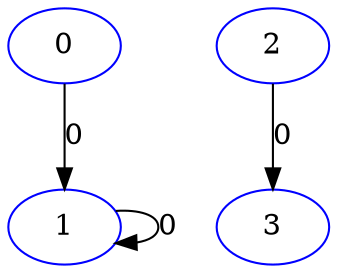 digraph {
	overlap=false
	node0 [label=0, color=blue]
	node1 [label=1, color=blue]
	node2 [label=2, color=blue]
	node3 [label=3, color=blue]
	node0 -> node1 [label=0]
	node1 -> node1 [label=0]
	node2 -> node3 [label=0]
}